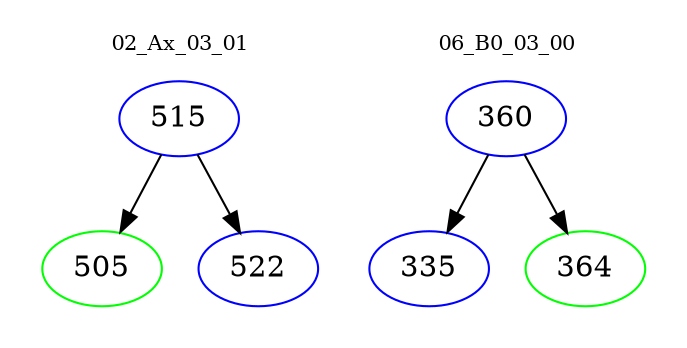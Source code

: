 digraph{
subgraph cluster_0 {
color = white
label = "02_Ax_03_01";
fontsize=10;
T0_515 [label="515", color="blue"]
T0_515 -> T0_505 [color="black"]
T0_505 [label="505", color="green"]
T0_515 -> T0_522 [color="black"]
T0_522 [label="522", color="blue"]
}
subgraph cluster_1 {
color = white
label = "06_B0_03_00";
fontsize=10;
T1_360 [label="360", color="blue"]
T1_360 -> T1_335 [color="black"]
T1_335 [label="335", color="blue"]
T1_360 -> T1_364 [color="black"]
T1_364 [label="364", color="green"]
}
}

